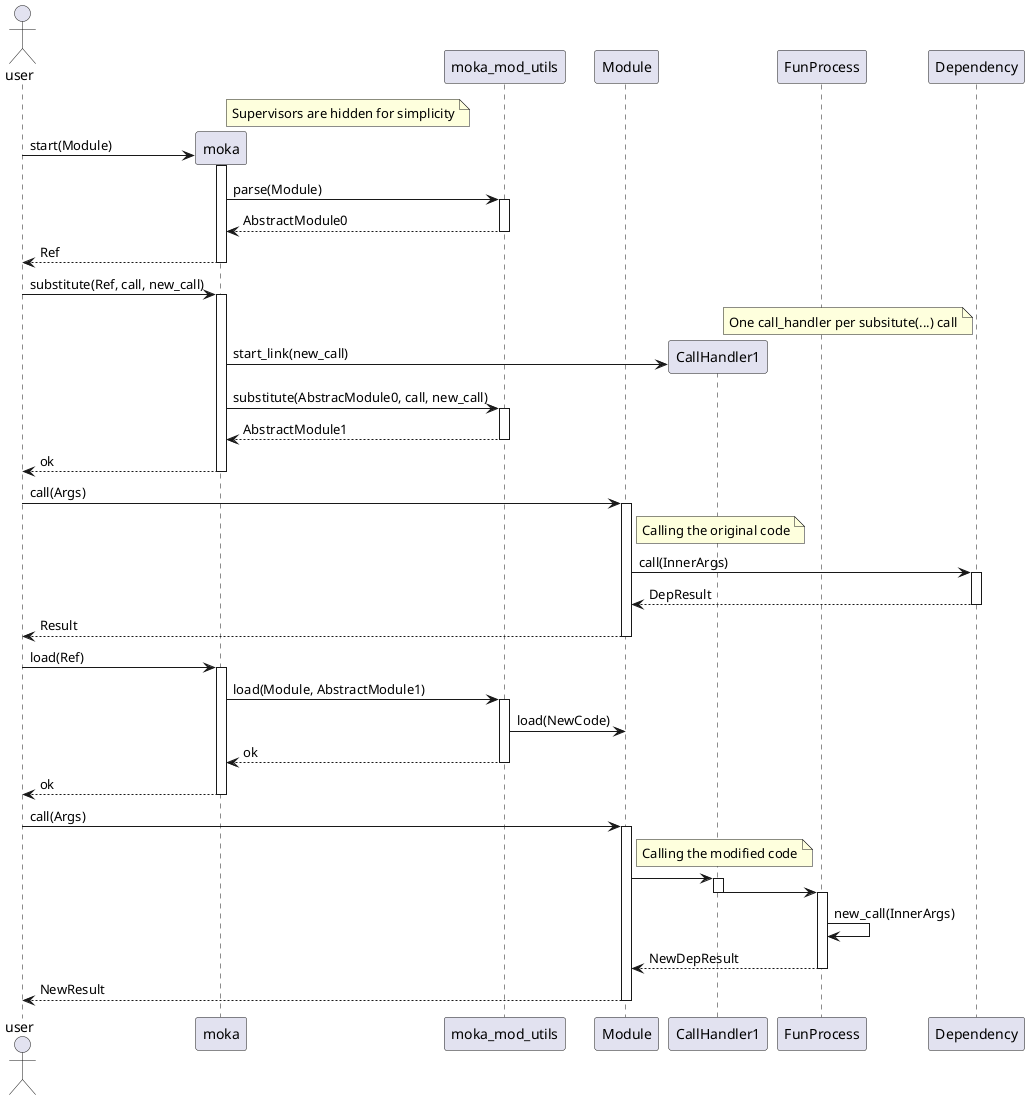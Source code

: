 @startuml
actor user

Participant moka
Participant moka_mod_utils
Participant Module
Participant CallHandler1
Participant FunProcess
Participant Dependency

Create moka
note right of moka                   : Supervisors are hidden for simplicity
user             -> moka             : start(Module)
activate moka


moka             -> moka_mod_utils   : parse(Module)
activate moka_mod_utils
moka_mod_utils  --> moka             : AbstractModule0
deactivate moka_mod_utils

moka            --> user             : Ref
deactivate moka

user             -> moka             : substitute(Ref, call, new_call)
activate moka
Create CallHandler1
note right of CallHandler1           : One call_handler per subsitute(...) call
moka             -> CallHandler1     : start_link(new_call)
moka             -> moka_mod_utils   : substitute(AbstracModule0, call, new_call)
activate moka_mod_utils
moka_mod_utils  --> moka             : AbstractModule1
deactivate moka_mod_utils
moka            --> user             : ok
deactivate moka

user             -> Module           : call(Args)
Activate Module
note right of Module                 : Calling the original code
Module           -> Dependency       : call(InnerArgs)
Activate Dependency
Dependency      --> Module           : DepResult
Deactivate Dependency
Module          --> user             : Result
Deactivate Module

user             -> moka             : load(Ref)
Activate moka
moka             -> moka_mod_utils   : load(Module, AbstractModule1)
Activate moka_mod_utils
moka_mod_utils   -> Module           : load(NewCode)
moka_mod_utils  --> moka             : ok
Deactivate moka_mod_utils
moka            --> user             : ok
Deactivate moka

user             -> Module           : call(Args)
Activate Module
note right of Module                 : Calling the modified code
Module           -> CallHandler1
Activate CallHandler1
CallHandler1     -> FunProcess
Deactivate CallHandler1
Activate FunProcess
FunProcess       -> FunProcess       : new_call(InnerArgs)
FunProcess      --> Module           : NewDepResult
Deactivate FunProcess
Module          --> user             : NewResult
deactivate Module

@enduml
